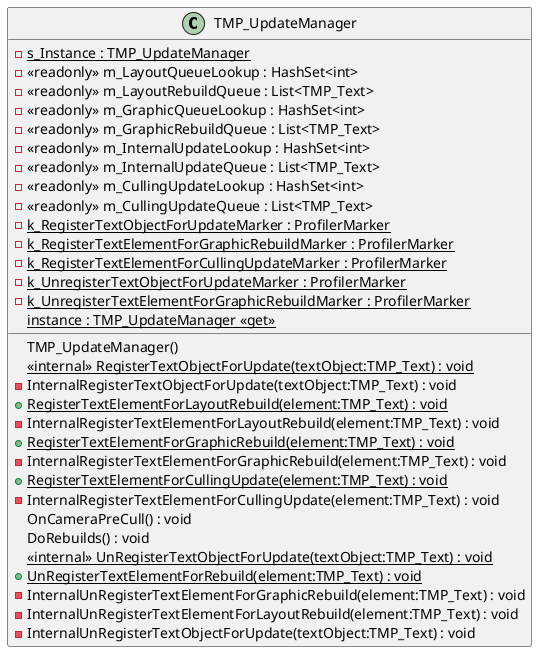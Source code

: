 @startuml
class TMP_UpdateManager {
    - {static} s_Instance : TMP_UpdateManager
    - <<readonly>> m_LayoutQueueLookup : HashSet<int>
    - <<readonly>> m_LayoutRebuildQueue : List<TMP_Text>
    - <<readonly>> m_GraphicQueueLookup : HashSet<int>
    - <<readonly>> m_GraphicRebuildQueue : List<TMP_Text>
    - <<readonly>> m_InternalUpdateLookup : HashSet<int>
    - <<readonly>> m_InternalUpdateQueue : List<TMP_Text>
    - <<readonly>> m_CullingUpdateLookup : HashSet<int>
    - <<readonly>> m_CullingUpdateQueue : List<TMP_Text>
    - {static} k_RegisterTextObjectForUpdateMarker : ProfilerMarker
    - {static} k_RegisterTextElementForGraphicRebuildMarker : ProfilerMarker
    - {static} k_RegisterTextElementForCullingUpdateMarker : ProfilerMarker
    - {static} k_UnregisterTextObjectForUpdateMarker : ProfilerMarker
    - {static} k_UnregisterTextElementForGraphicRebuildMarker : ProfilerMarker
    {static} instance : TMP_UpdateManager <<get>>
    TMP_UpdateManager()
    <<internal>> {static} RegisterTextObjectForUpdate(textObject:TMP_Text) : void
    - InternalRegisterTextObjectForUpdate(textObject:TMP_Text) : void
    + {static} RegisterTextElementForLayoutRebuild(element:TMP_Text) : void
    - InternalRegisterTextElementForLayoutRebuild(element:TMP_Text) : void
    + {static} RegisterTextElementForGraphicRebuild(element:TMP_Text) : void
    - InternalRegisterTextElementForGraphicRebuild(element:TMP_Text) : void
    + {static} RegisterTextElementForCullingUpdate(element:TMP_Text) : void
    - InternalRegisterTextElementForCullingUpdate(element:TMP_Text) : void
    OnCameraPreCull() : void
    DoRebuilds() : void
    <<internal>> {static} UnRegisterTextObjectForUpdate(textObject:TMP_Text) : void
    + {static} UnRegisterTextElementForRebuild(element:TMP_Text) : void
    - InternalUnRegisterTextElementForGraphicRebuild(element:TMP_Text) : void
    - InternalUnRegisterTextElementForLayoutRebuild(element:TMP_Text) : void
    - InternalUnRegisterTextObjectForUpdate(textObject:TMP_Text) : void
}
@enduml
